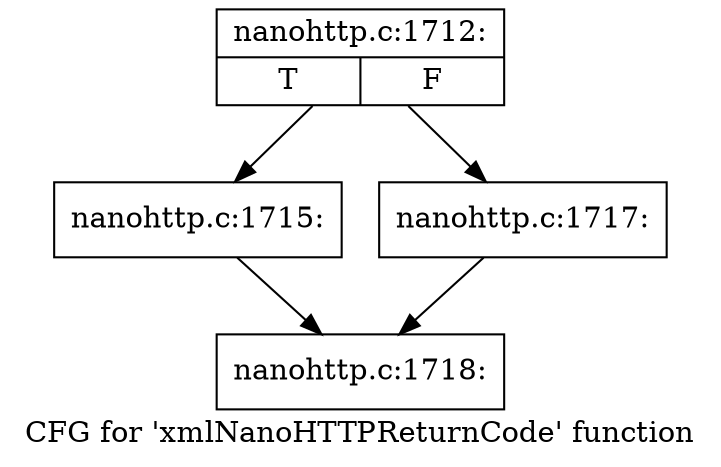 digraph "CFG for 'xmlNanoHTTPReturnCode' function" {
	label="CFG for 'xmlNanoHTTPReturnCode' function";

	Node0x44329d0 [shape=record,label="{nanohttp.c:1712:|{<s0>T|<s1>F}}"];
	Node0x44329d0 -> Node0x442da50;
	Node0x44329d0 -> Node0x442daa0;
	Node0x442da50 [shape=record,label="{nanohttp.c:1715:}"];
	Node0x442da50 -> Node0x4422690;
	Node0x442daa0 [shape=record,label="{nanohttp.c:1717:}"];
	Node0x442daa0 -> Node0x4422690;
	Node0x4422690 [shape=record,label="{nanohttp.c:1718:}"];
}
